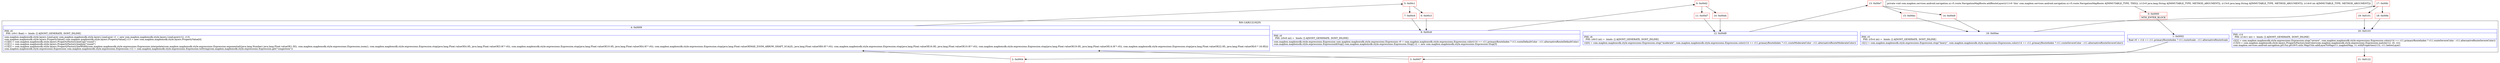 digraph "CFG forcom.mapbox.services.android.navigation.ui.v5.route.NavigationMapRoute.addRouteLayer(Ljava\/lang\/String;Ljava\/lang\/String;I)V" {
subgraph cluster_Region_1899520579 {
label = "R(6:1|4|8|12|16|20)";
node [shape=record,color=blue];
Node_1 [shape=record,label="{1\:\ 0x0002|float r0 = r14 == r11.primaryRouteIndex ? r11.routeScale : r11.alternativeRouteScale\l}"];
Node_4 [shape=record,label="{4\:\ 0x0009|PHI: r0 \l  PHI: (r0v1 float) =  binds: [] A[DONT_GENERATE, DONT_INLINE]\l|com.mapbox.mapboxsdk.style.layers.LineLayer com.mapbox.mapboxsdk.style.layers.LineLayer r1 = new com.mapbox.mapboxsdk.style.layers.LineLayer(r12, r13)\lcom.mapbox.mapboxsdk.style.layers.PropertyValue[] com.mapbox.mapboxsdk.style.layers.PropertyValue[] r13 = new com.mapbox.mapboxsdk.style.layers.PropertyValue[4]\lr13[0] = com.mapbox.mapboxsdk.style.layers.PropertyFactory.lineCap(\"round\")\lr13[1] = com.mapbox.mapboxsdk.style.layers.PropertyFactory.lineJoin(\"round\")\lr13[2] = com.mapbox.mapboxsdk.style.layers.PropertyFactory.lineWidth(com.mapbox.mapboxsdk.style.expressions.Expression.interpolate(com.mapbox.mapboxsdk.style.expressions.Expression.exponential((java.lang.Number) java.lang.Float.valueOf(1.5f)), com.mapbox.mapboxsdk.style.expressions.Expression.zoom(), com.mapbox.mapboxsdk.style.expressions.Expression.stop(java.lang.Float.valueOf(4.0f), java.lang.Float.valueOf(3.0f * r0)), com.mapbox.mapboxsdk.style.expressions.Expression.stop(java.lang.Float.valueOf(10.0f), java.lang.Float.valueOf(4.0f * r0)), com.mapbox.mapboxsdk.style.expressions.Expression.stop(java.lang.Float.valueOf(MAX_ZOOM_ARROW_SHAFT_SCALE), java.lang.Float.valueOf(6.0f * r0)), com.mapbox.mapboxsdk.style.expressions.Expression.stop(java.lang.Float.valueOf(16.0f), java.lang.Float.valueOf(10.0f * r0)), com.mapbox.mapboxsdk.style.expressions.Expression.stop(java.lang.Float.valueOf(19.0f), java.lang.Float.valueOf(14.0f * r0)), com.mapbox.mapboxsdk.style.expressions.Expression.stop(java.lang.Float.valueOf(22.0f), java.lang.Float.valueOf(r0 * 18.0f))))\lcom.mapbox.mapboxsdk.style.expressions.Expression com.mapbox.mapboxsdk.style.expressions.Expression r12 = com.mapbox.mapboxsdk.style.expressions.Expression.toString(com.mapbox.mapboxsdk.style.expressions.Expression.get(\"congestion\"))\l}"];
Node_8 [shape=record,label="{8\:\ 0x00c8|PHI: r0 \l  PHI: (r0v6 int) =  binds: [] A[DONT_GENERATE, DONT_INLINE]\l|com.mapbox.mapboxsdk.style.expressions.Expression com.mapbox.mapboxsdk.style.expressions.Expression r0 = com.mapbox.mapboxsdk.style.expressions.Expression.color(r14 == r11.primaryRouteIndex ? r11.routeDefaultColor : r11.alternativeRouteDefaultColor)\lcom.mapbox.mapboxsdk.style.expressions.Expression$Stop[] com.mapbox.mapboxsdk.style.expressions.Expression.Stop[] r2 = new com.mapbox.mapboxsdk.style.expressions.Expression.Stop[3]\l}"];
Node_12 [shape=record,label="{12\:\ 0x00d9|PHI: r6 \l  PHI: (r6v3 int) =  binds: [] A[DONT_GENERATE, DONT_INLINE]\l|r2[0] = com.mapbox.mapboxsdk.style.expressions.Expression.stop(\"moderate\", com.mapbox.mapboxsdk.style.expressions.Expression.color(r14 == r11.primaryRouteIndex ? r11.routeModerateColor : r11.alternativeRouteModerateColor))\l}"];
Node_16 [shape=record,label="{16\:\ 0x00ee|PHI: r5 \l  PHI: (r5v4 int) =  binds: [] A[DONT_GENERATE, DONT_INLINE]\l|r2[1] = com.mapbox.mapboxsdk.style.expressions.Expression.stop(\"heavy\", com.mapbox.mapboxsdk.style.expressions.Expression.color(r14 == r11.primaryRouteIndex ? r11.routeSevereColor : r11.alternativeRouteSevereColor))\l}"];
Node_20 [shape=record,label="{20\:\ 0x0103|PHI: r14 \l  PHI: (r14v1 int) =  binds: [] A[DONT_GENERATE, DONT_INLINE]\l|r2[2] = com.mapbox.mapboxsdk.style.expressions.Expression.stop(\"severe\", com.mapbox.mapboxsdk.style.expressions.Expression.color(r14 == r11.primaryRouteIndex ? r11.routeSevereColor : r11.alternativeRouteSevereColor))\lr13[3] = com.mapbox.mapboxsdk.style.layers.PropertyFactory.lineColor(com.mapbox.mapboxsdk.style.expressions.Expression.match(r12, r0, r2))\lcom.mapbox.services.android.navigation.p015ui.p016v5.utils.MapUtils.addLayerToMap(r11.mapboxMap, r1.withProperties(r13), r11.belowLayer)\l}"];
}
Node_0 [shape=record,color=red,label="{0\:\ 0x0000|MTH_ENTER_BLOCK\l}"];
Node_2 [shape=record,color=red,label="{2\:\ 0x0004}"];
Node_3 [shape=record,color=red,label="{3\:\ 0x0007}"];
Node_5 [shape=record,color=red,label="{5\:\ 0x00c1}"];
Node_6 [shape=record,color=red,label="{6\:\ 0x00c3}"];
Node_7 [shape=record,color=red,label="{7\:\ 0x00c6}"];
Node_9 [shape=record,color=red,label="{9\:\ 0x00d2}"];
Node_10 [shape=record,color=red,label="{10\:\ 0x00d4}"];
Node_11 [shape=record,color=red,label="{11\:\ 0x00d7}"];
Node_13 [shape=record,color=red,label="{13\:\ 0x00e7}"];
Node_14 [shape=record,color=red,label="{14\:\ 0x00e9}"];
Node_15 [shape=record,color=red,label="{15\:\ 0x00ec}"];
Node_17 [shape=record,color=red,label="{17\:\ 0x00fc}"];
Node_18 [shape=record,color=red,label="{18\:\ 0x00fe}"];
Node_19 [shape=record,color=red,label="{19\:\ 0x0101}"];
Node_21 [shape=record,color=red,label="{21\:\ 0x0122}"];
MethodNode[shape=record,label="{private void com.mapbox.services.android.navigation.ui.v5.route.NavigationMapRoute.addRouteLayer((r11v0 'this' com.mapbox.services.android.navigation.ui.v5.route.NavigationMapRoute A[IMMUTABLE_TYPE, THIS]), (r12v0 java.lang.String A[IMMUTABLE_TYPE, METHOD_ARGUMENT]), (r13v0 java.lang.String A[IMMUTABLE_TYPE, METHOD_ARGUMENT]), (r14v0 int A[IMMUTABLE_TYPE, METHOD_ARGUMENT])) }"];
MethodNode -> Node_0;
Node_1 -> Node_2;
Node_1 -> Node_3;
Node_4 -> Node_5;
Node_8 -> Node_9;
Node_12 -> Node_13;
Node_16 -> Node_17;
Node_20 -> Node_21;
Node_0 -> Node_1;
Node_2 -> Node_4;
Node_3 -> Node_4;
Node_5 -> Node_6;
Node_5 -> Node_7;
Node_6 -> Node_8;
Node_7 -> Node_8;
Node_9 -> Node_10;
Node_9 -> Node_11;
Node_10 -> Node_12;
Node_11 -> Node_12;
Node_13 -> Node_14;
Node_13 -> Node_15;
Node_14 -> Node_16;
Node_15 -> Node_16;
Node_17 -> Node_18;
Node_17 -> Node_19;
Node_18 -> Node_20;
Node_19 -> Node_20;
}

